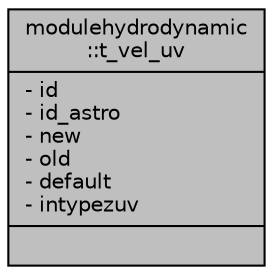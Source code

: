 digraph "modulehydrodynamic::t_vel_uv"
{
 // LATEX_PDF_SIZE
  edge [fontname="Helvetica",fontsize="10",labelfontname="Helvetica",labelfontsize="10"];
  node [fontname="Helvetica",fontsize="10",shape=record];
  Node1 [label="{modulehydrodynamic\l::t_vel_uv\n|- id\l- id_astro\l- new\l- old\l- default\l- intypezuv\l|}",height=0.2,width=0.4,color="black", fillcolor="grey75", style="filled", fontcolor="black",tooltip=" "];
}

